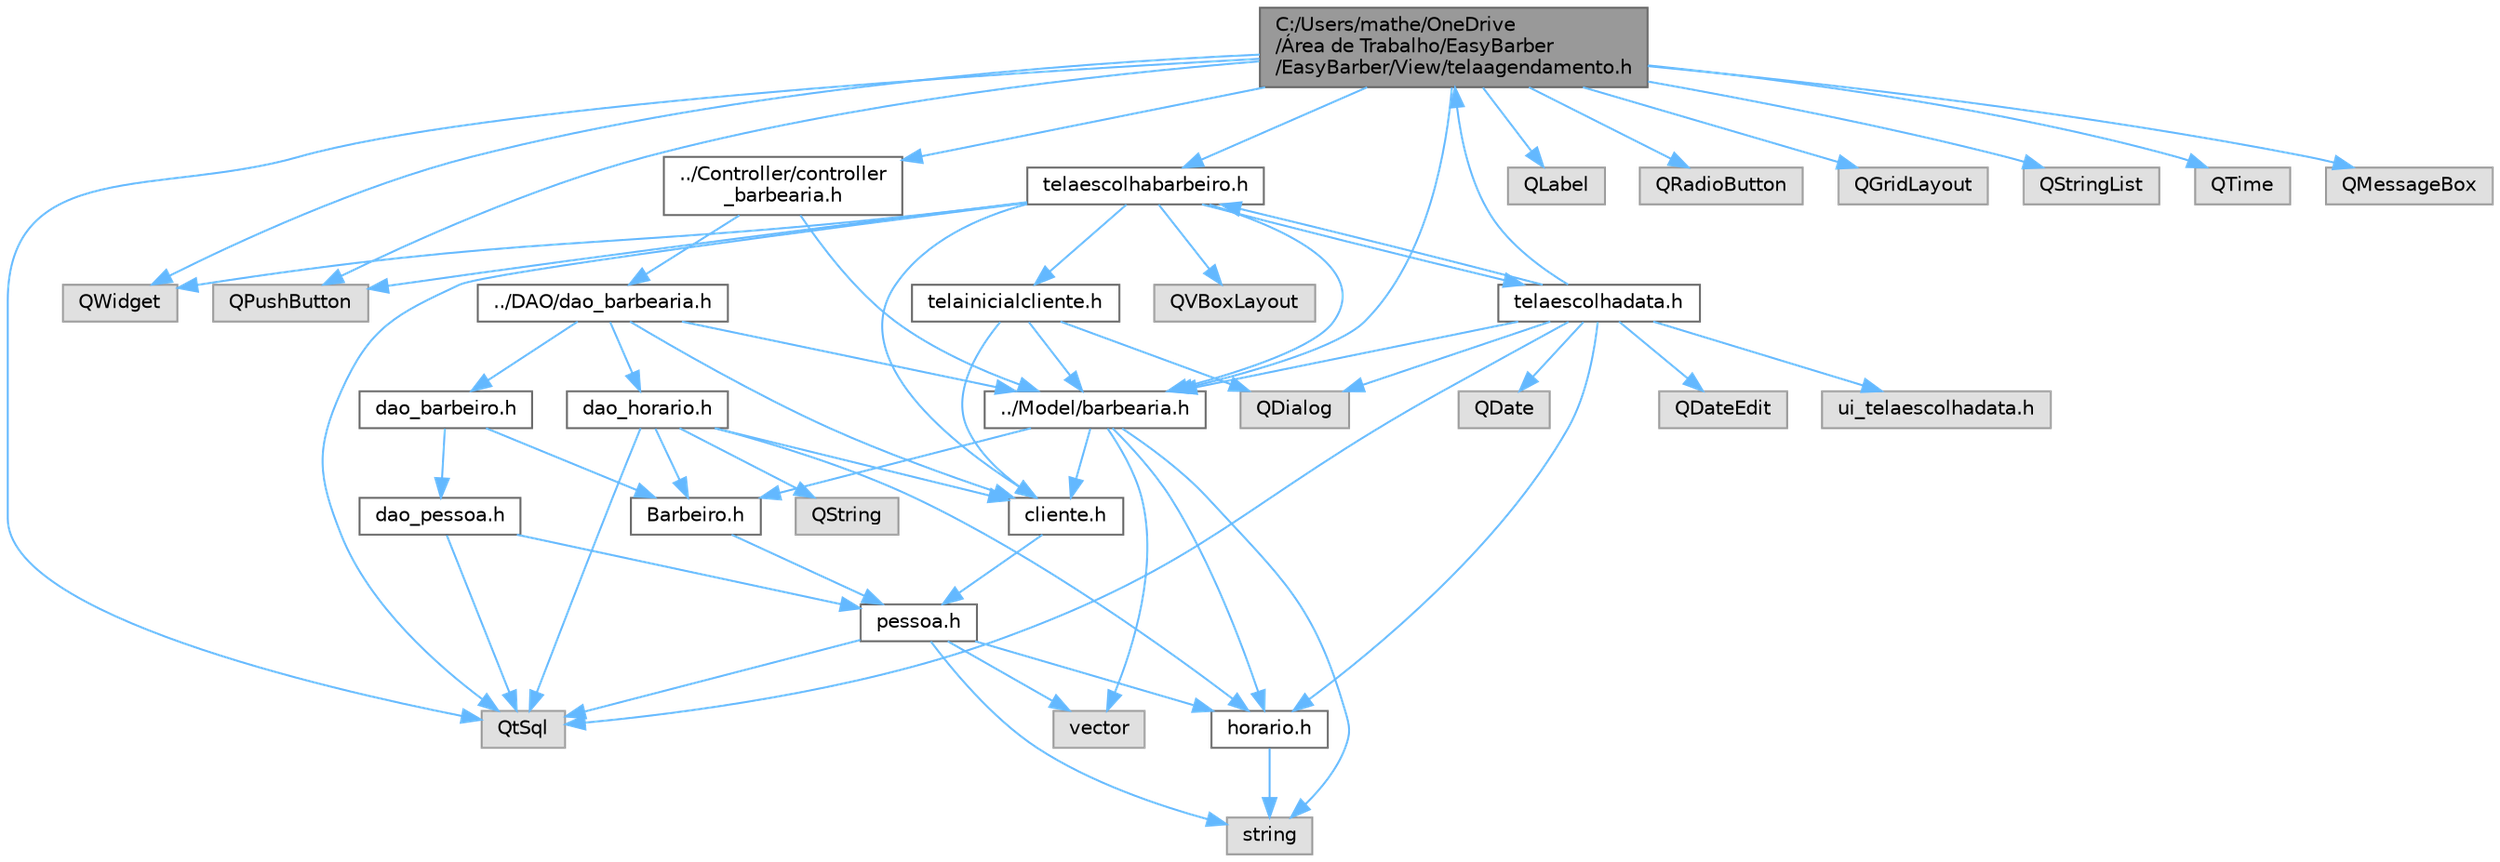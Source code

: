 digraph "C:/Users/mathe/OneDrive/Área de Trabalho/EasyBarber/EasyBarber/View/telaagendamento.h"
{
 // LATEX_PDF_SIZE
  bgcolor="transparent";
  edge [fontname=Helvetica,fontsize=10,labelfontname=Helvetica,labelfontsize=10];
  node [fontname=Helvetica,fontsize=10,shape=box,height=0.2,width=0.4];
  Node1 [id="Node000001",label="C:/Users/mathe/OneDrive\l/Área de Trabalho/EasyBarber\l/EasyBarber/View/telaagendamento.h",height=0.2,width=0.4,color="gray40", fillcolor="grey60", style="filled", fontcolor="black",tooltip=" "];
  Node1 -> Node2 [id="edge1_Node000001_Node000002",color="steelblue1",style="solid",tooltip=" "];
  Node2 [id="Node000002",label="QWidget",height=0.2,width=0.4,color="grey60", fillcolor="#E0E0E0", style="filled",tooltip=" "];
  Node1 -> Node3 [id="edge2_Node000001_Node000003",color="steelblue1",style="solid",tooltip=" "];
  Node3 [id="Node000003",label="QLabel",height=0.2,width=0.4,color="grey60", fillcolor="#E0E0E0", style="filled",tooltip=" "];
  Node1 -> Node4 [id="edge3_Node000001_Node000004",color="steelblue1",style="solid",tooltip=" "];
  Node4 [id="Node000004",label="QRadioButton",height=0.2,width=0.4,color="grey60", fillcolor="#E0E0E0", style="filled",tooltip=" "];
  Node1 -> Node5 [id="edge4_Node000001_Node000005",color="steelblue1",style="solid",tooltip=" "];
  Node5 [id="Node000005",label="QGridLayout",height=0.2,width=0.4,color="grey60", fillcolor="#E0E0E0", style="filled",tooltip=" "];
  Node1 -> Node6 [id="edge5_Node000001_Node000006",color="steelblue1",style="solid",tooltip=" "];
  Node6 [id="Node000006",label="QStringList",height=0.2,width=0.4,color="grey60", fillcolor="#E0E0E0", style="filled",tooltip=" "];
  Node1 -> Node7 [id="edge6_Node000001_Node000007",color="steelblue1",style="solid",tooltip=" "];
  Node7 [id="Node000007",label="QPushButton",height=0.2,width=0.4,color="grey60", fillcolor="#E0E0E0", style="filled",tooltip=" "];
  Node1 -> Node8 [id="edge7_Node000001_Node000008",color="steelblue1",style="solid",tooltip=" "];
  Node8 [id="Node000008",label="QTime",height=0.2,width=0.4,color="grey60", fillcolor="#E0E0E0", style="filled",tooltip=" "];
  Node1 -> Node9 [id="edge8_Node000001_Node000009",color="steelblue1",style="solid",tooltip=" "];
  Node9 [id="Node000009",label="QtSql",height=0.2,width=0.4,color="grey60", fillcolor="#E0E0E0", style="filled",tooltip=" "];
  Node1 -> Node10 [id="edge9_Node000001_Node000010",color="steelblue1",style="solid",tooltip=" "];
  Node10 [id="Node000010",label="../Model/barbearia.h",height=0.2,width=0.4,color="grey40", fillcolor="white", style="filled",URL="$barbearia_8h.html",tooltip=" "];
  Node10 -> Node11 [id="edge10_Node000010_Node000011",color="steelblue1",style="solid",tooltip=" "];
  Node11 [id="Node000011",label="string",height=0.2,width=0.4,color="grey60", fillcolor="#E0E0E0", style="filled",tooltip=" "];
  Node10 -> Node12 [id="edge11_Node000010_Node000012",color="steelblue1",style="solid",tooltip=" "];
  Node12 [id="Node000012",label="vector",height=0.2,width=0.4,color="grey60", fillcolor="#E0E0E0", style="filled",tooltip=" "];
  Node10 -> Node13 [id="edge12_Node000010_Node000013",color="steelblue1",style="solid",tooltip=" "];
  Node13 [id="Node000013",label="Barbeiro.h",height=0.2,width=0.4,color="grey40", fillcolor="white", style="filled",URL="$_barbeiro_8h.html",tooltip=" "];
  Node13 -> Node14 [id="edge13_Node000013_Node000014",color="steelblue1",style="solid",tooltip=" "];
  Node14 [id="Node000014",label="pessoa.h",height=0.2,width=0.4,color="grey40", fillcolor="white", style="filled",URL="$pessoa_8h.html",tooltip=" "];
  Node14 -> Node9 [id="edge14_Node000014_Node000009",color="steelblue1",style="solid",tooltip=" "];
  Node14 -> Node11 [id="edge15_Node000014_Node000011",color="steelblue1",style="solid",tooltip=" "];
  Node14 -> Node12 [id="edge16_Node000014_Node000012",color="steelblue1",style="solid",tooltip=" "];
  Node14 -> Node15 [id="edge17_Node000014_Node000015",color="steelblue1",style="solid",tooltip=" "];
  Node15 [id="Node000015",label="horario.h",height=0.2,width=0.4,color="grey40", fillcolor="white", style="filled",URL="$_horario_8h.html",tooltip=" "];
  Node15 -> Node11 [id="edge18_Node000015_Node000011",color="steelblue1",style="solid",tooltip=" "];
  Node10 -> Node16 [id="edge19_Node000010_Node000016",color="steelblue1",style="solid",tooltip=" "];
  Node16 [id="Node000016",label="cliente.h",height=0.2,width=0.4,color="grey40", fillcolor="white", style="filled",URL="$_cliente_8h.html",tooltip=" "];
  Node16 -> Node14 [id="edge20_Node000016_Node000014",color="steelblue1",style="solid",tooltip=" "];
  Node10 -> Node15 [id="edge21_Node000010_Node000015",color="steelblue1",style="solid",tooltip=" "];
  Node1 -> Node17 [id="edge22_Node000001_Node000017",color="steelblue1",style="solid",tooltip=" "];
  Node17 [id="Node000017",label="telaescolhabarbeiro.h",height=0.2,width=0.4,color="grey40", fillcolor="white", style="filled",URL="$telaescolhabarbeiro_8h.html",tooltip=" "];
  Node17 -> Node2 [id="edge23_Node000017_Node000002",color="steelblue1",style="solid",tooltip=" "];
  Node17 -> Node18 [id="edge24_Node000017_Node000018",color="steelblue1",style="solid",tooltip=" "];
  Node18 [id="Node000018",label="QVBoxLayout",height=0.2,width=0.4,color="grey60", fillcolor="#E0E0E0", style="filled",tooltip=" "];
  Node17 -> Node7 [id="edge25_Node000017_Node000007",color="steelblue1",style="solid",tooltip=" "];
  Node17 -> Node9 [id="edge26_Node000017_Node000009",color="steelblue1",style="solid",tooltip=" "];
  Node17 -> Node10 [id="edge27_Node000017_Node000010",color="steelblue1",style="solid",tooltip=" "];
  Node17 -> Node16 [id="edge28_Node000017_Node000016",color="steelblue1",style="solid",tooltip=" "];
  Node17 -> Node19 [id="edge29_Node000017_Node000019",color="steelblue1",style="solid",tooltip=" "];
  Node19 [id="Node000019",label="telaescolhadata.h",height=0.2,width=0.4,color="grey40", fillcolor="white", style="filled",URL="$telaescolhadata_8h.html",tooltip=" "];
  Node19 -> Node10 [id="edge30_Node000019_Node000010",color="steelblue1",style="solid",tooltip=" "];
  Node19 -> Node20 [id="edge31_Node000019_Node000020",color="steelblue1",style="solid",tooltip=" "];
  Node20 [id="Node000020",label="QDialog",height=0.2,width=0.4,color="grey60", fillcolor="#E0E0E0", style="filled",tooltip=" "];
  Node19 -> Node21 [id="edge32_Node000019_Node000021",color="steelblue1",style="solid",tooltip=" "];
  Node21 [id="Node000021",label="QDate",height=0.2,width=0.4,color="grey60", fillcolor="#E0E0E0", style="filled",tooltip=" "];
  Node19 -> Node22 [id="edge33_Node000019_Node000022",color="steelblue1",style="solid",tooltip=" "];
  Node22 [id="Node000022",label="QDateEdit",height=0.2,width=0.4,color="grey60", fillcolor="#E0E0E0", style="filled",tooltip=" "];
  Node19 -> Node9 [id="edge34_Node000019_Node000009",color="steelblue1",style="solid",tooltip=" "];
  Node19 -> Node23 [id="edge35_Node000019_Node000023",color="steelblue1",style="solid",tooltip=" "];
  Node23 [id="Node000023",label="ui_telaescolhadata.h",height=0.2,width=0.4,color="grey60", fillcolor="#E0E0E0", style="filled",tooltip=" "];
  Node19 -> Node15 [id="edge36_Node000019_Node000015",color="steelblue1",style="solid",tooltip=" "];
  Node19 -> Node17 [id="edge37_Node000019_Node000017",color="steelblue1",style="solid",tooltip=" "];
  Node19 -> Node1 [id="edge38_Node000019_Node000001",color="steelblue1",style="solid",tooltip=" "];
  Node17 -> Node24 [id="edge39_Node000017_Node000024",color="steelblue1",style="solid",tooltip=" "];
  Node24 [id="Node000024",label="telainicialcliente.h",height=0.2,width=0.4,color="grey40", fillcolor="white", style="filled",URL="$telainicialcliente_8h.html",tooltip=" "];
  Node24 -> Node20 [id="edge40_Node000024_Node000020",color="steelblue1",style="solid",tooltip=" "];
  Node24 -> Node16 [id="edge41_Node000024_Node000016",color="steelblue1",style="solid",tooltip=" "];
  Node24 -> Node10 [id="edge42_Node000024_Node000010",color="steelblue1",style="solid",tooltip=" "];
  Node1 -> Node25 [id="edge43_Node000001_Node000025",color="steelblue1",style="solid",tooltip=" "];
  Node25 [id="Node000025",label="QMessageBox",height=0.2,width=0.4,color="grey60", fillcolor="#E0E0E0", style="filled",tooltip=" "];
  Node1 -> Node26 [id="edge44_Node000001_Node000026",color="steelblue1",style="solid",tooltip=" "];
  Node26 [id="Node000026",label="../Controller/controller\l_barbearia.h",height=0.2,width=0.4,color="grey40", fillcolor="white", style="filled",URL="$controller__barbearia_8h.html",tooltip=" "];
  Node26 -> Node10 [id="edge45_Node000026_Node000010",color="steelblue1",style="solid",tooltip=" "];
  Node26 -> Node27 [id="edge46_Node000026_Node000027",color="steelblue1",style="solid",tooltip=" "];
  Node27 [id="Node000027",label="../DAO/dao_barbearia.h",height=0.2,width=0.4,color="grey40", fillcolor="white", style="filled",URL="$dao__barbearia_8h.html",tooltip=" "];
  Node27 -> Node16 [id="edge47_Node000027_Node000016",color="steelblue1",style="solid",tooltip=" "];
  Node27 -> Node10 [id="edge48_Node000027_Node000010",color="steelblue1",style="solid",tooltip=" "];
  Node27 -> Node28 [id="edge49_Node000027_Node000028",color="steelblue1",style="solid",tooltip=" "];
  Node28 [id="Node000028",label="dao_barbeiro.h",height=0.2,width=0.4,color="grey40", fillcolor="white", style="filled",URL="$dao__barbeiro_8h.html",tooltip=" "];
  Node28 -> Node29 [id="edge50_Node000028_Node000029",color="steelblue1",style="solid",tooltip=" "];
  Node29 [id="Node000029",label="dao_pessoa.h",height=0.2,width=0.4,color="grey40", fillcolor="white", style="filled",URL="$dao__pessoa_8h.html",tooltip=" "];
  Node29 -> Node9 [id="edge51_Node000029_Node000009",color="steelblue1",style="solid",tooltip=" "];
  Node29 -> Node14 [id="edge52_Node000029_Node000014",color="steelblue1",style="solid",tooltip=" "];
  Node28 -> Node13 [id="edge53_Node000028_Node000013",color="steelblue1",style="solid",tooltip=" "];
  Node27 -> Node30 [id="edge54_Node000027_Node000030",color="steelblue1",style="solid",tooltip=" "];
  Node30 [id="Node000030",label="dao_horario.h",height=0.2,width=0.4,color="grey40", fillcolor="white", style="filled",URL="$dao__horario_8h.html",tooltip=" "];
  Node30 -> Node9 [id="edge55_Node000030_Node000009",color="steelblue1",style="solid",tooltip=" "];
  Node30 -> Node31 [id="edge56_Node000030_Node000031",color="steelblue1",style="solid",tooltip=" "];
  Node31 [id="Node000031",label="QString",height=0.2,width=0.4,color="grey60", fillcolor="#E0E0E0", style="filled",tooltip=" "];
  Node30 -> Node13 [id="edge57_Node000030_Node000013",color="steelblue1",style="solid",tooltip=" "];
  Node30 -> Node16 [id="edge58_Node000030_Node000016",color="steelblue1",style="solid",tooltip=" "];
  Node30 -> Node15 [id="edge59_Node000030_Node000015",color="steelblue1",style="solid",tooltip=" "];
}
